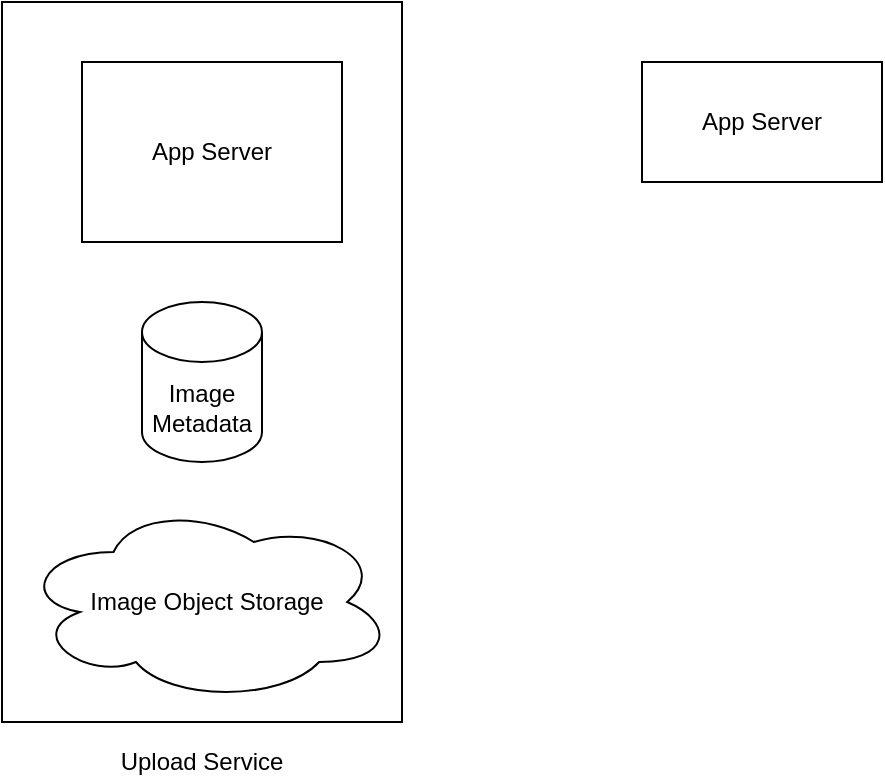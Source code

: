 <mxfile version="13.9.2" type="github">
  <diagram id="OetNqehpfH3lyW26qQmy" name="Page-1">
    <mxGraphModel dx="786" dy="439" grid="1" gridSize="10" guides="1" tooltips="1" connect="1" arrows="1" fold="1" page="1" pageScale="1" pageWidth="850" pageHeight="1100" math="0" shadow="0">
      <root>
        <mxCell id="0" />
        <mxCell id="1" parent="0" />
        <mxCell id="Pfn347-1Jo6gLOCdynuy-8" value="" style="group" vertex="1" connectable="0" parent="1">
          <mxGeometry x="160" y="10" width="200" height="390" as="geometry" />
        </mxCell>
        <mxCell id="Pfn347-1Jo6gLOCdynuy-6" value="" style="rounded=0;whiteSpace=wrap;html=1;" vertex="1" parent="Pfn347-1Jo6gLOCdynuy-8">
          <mxGeometry width="200" height="360" as="geometry" />
        </mxCell>
        <mxCell id="Pfn347-1Jo6gLOCdynuy-3" value="App Server" style="rounded=0;whiteSpace=wrap;html=1;align=center;" vertex="1" parent="Pfn347-1Jo6gLOCdynuy-8">
          <mxGeometry x="40" y="30" width="130" height="90" as="geometry" />
        </mxCell>
        <mxCell id="Pfn347-1Jo6gLOCdynuy-4" value="Image Metadata" style="shape=cylinder3;whiteSpace=wrap;html=1;boundedLbl=1;backgroundOutline=1;size=15;" vertex="1" parent="Pfn347-1Jo6gLOCdynuy-8">
          <mxGeometry x="70" y="150" width="60" height="80" as="geometry" />
        </mxCell>
        <mxCell id="Pfn347-1Jo6gLOCdynuy-5" value="Image Object Storage" style="ellipse;shape=cloud;whiteSpace=wrap;html=1;" vertex="1" parent="Pfn347-1Jo6gLOCdynuy-8">
          <mxGeometry x="9" y="250" width="187" height="100" as="geometry" />
        </mxCell>
        <mxCell id="Pfn347-1Jo6gLOCdynuy-7" value="Upload Service" style="text;html=1;strokeColor=none;fillColor=none;align=center;verticalAlign=middle;whiteSpace=wrap;rounded=0;" vertex="1" parent="Pfn347-1Jo6gLOCdynuy-8">
          <mxGeometry x="50" y="370" width="100" height="20" as="geometry" />
        </mxCell>
        <mxCell id="Pfn347-1Jo6gLOCdynuy-9" value="App Server" style="rounded=0;whiteSpace=wrap;html=1;" vertex="1" parent="1">
          <mxGeometry x="480" y="40" width="120" height="60" as="geometry" />
        </mxCell>
      </root>
    </mxGraphModel>
  </diagram>
</mxfile>
